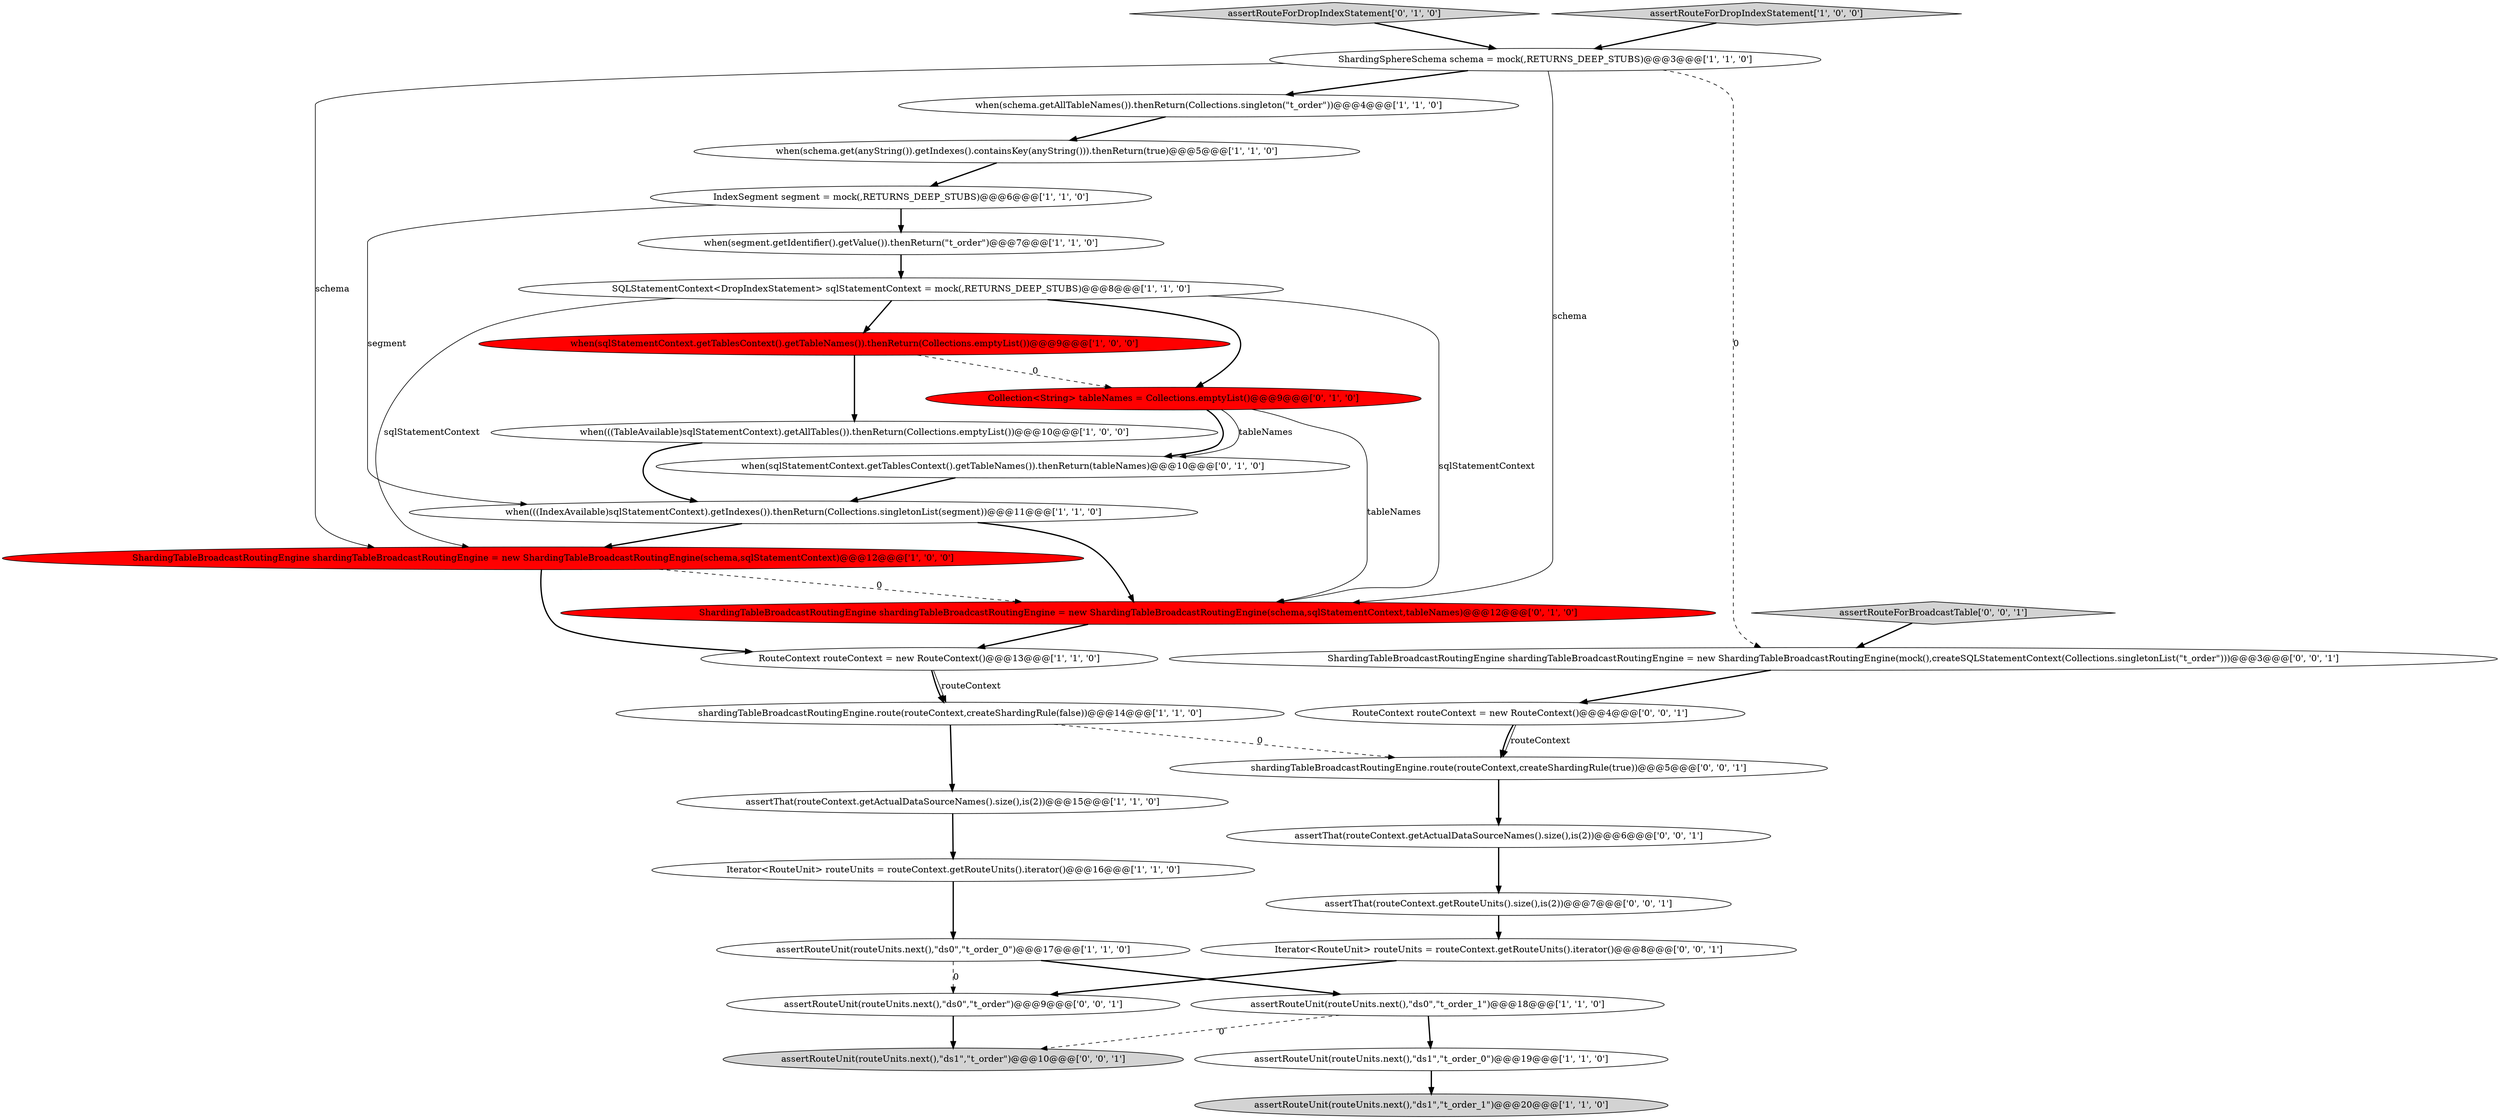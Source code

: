 digraph {
5 [style = filled, label = "RouteContext routeContext = new RouteContext()@@@13@@@['1', '1', '0']", fillcolor = white, shape = ellipse image = "AAA0AAABBB1BBB"];
6 [style = filled, label = "assertRouteUnit(routeUnits.next(),\"ds0\",\"t_order_0\")@@@17@@@['1', '1', '0']", fillcolor = white, shape = ellipse image = "AAA0AAABBB1BBB"];
14 [style = filled, label = "shardingTableBroadcastRoutingEngine.route(routeContext,createShardingRule(false))@@@14@@@['1', '1', '0']", fillcolor = white, shape = ellipse image = "AAA0AAABBB1BBB"];
23 [style = filled, label = "ShardingTableBroadcastRoutingEngine shardingTableBroadcastRoutingEngine = new ShardingTableBroadcastRoutingEngine(mock(),createSQLStatementContext(Collections.singletonList(\"t_order\")))@@@3@@@['0', '0', '1']", fillcolor = white, shape = ellipse image = "AAA0AAABBB3BBB"];
0 [style = filled, label = "when(schema.get(anyString()).getIndexes().containsKey(anyString())).thenReturn(true)@@@5@@@['1', '1', '0']", fillcolor = white, shape = ellipse image = "AAA0AAABBB1BBB"];
21 [style = filled, label = "assertRouteForDropIndexStatement['0', '1', '0']", fillcolor = lightgray, shape = diamond image = "AAA0AAABBB2BBB"];
29 [style = filled, label = "assertRouteUnit(routeUnits.next(),\"ds0\",\"t_order\")@@@9@@@['0', '0', '1']", fillcolor = white, shape = ellipse image = "AAA0AAABBB3BBB"];
16 [style = filled, label = "assertRouteUnit(routeUnits.next(),\"ds1\",\"t_order_0\")@@@19@@@['1', '1', '0']", fillcolor = white, shape = ellipse image = "AAA0AAABBB1BBB"];
13 [style = filled, label = "IndexSegment segment = mock(,RETURNS_DEEP_STUBS)@@@6@@@['1', '1', '0']", fillcolor = white, shape = ellipse image = "AAA0AAABBB1BBB"];
31 [style = filled, label = "RouteContext routeContext = new RouteContext()@@@4@@@['0', '0', '1']", fillcolor = white, shape = ellipse image = "AAA0AAABBB3BBB"];
1 [style = filled, label = "when(segment.getIdentifier().getValue()).thenReturn(\"t_order\")@@@7@@@['1', '1', '0']", fillcolor = white, shape = ellipse image = "AAA0AAABBB1BBB"];
9 [style = filled, label = "SQLStatementContext<DropIndexStatement> sqlStatementContext = mock(,RETURNS_DEEP_STUBS)@@@8@@@['1', '1', '0']", fillcolor = white, shape = ellipse image = "AAA0AAABBB1BBB"];
11 [style = filled, label = "assertThat(routeContext.getActualDataSourceNames().size(),is(2))@@@15@@@['1', '1', '0']", fillcolor = white, shape = ellipse image = "AAA0AAABBB1BBB"];
8 [style = filled, label = "ShardingSphereSchema schema = mock(,RETURNS_DEEP_STUBS)@@@3@@@['1', '1', '0']", fillcolor = white, shape = ellipse image = "AAA0AAABBB1BBB"];
10 [style = filled, label = "when(((TableAvailable)sqlStatementContext).getAllTables()).thenReturn(Collections.emptyList())@@@10@@@['1', '0', '0']", fillcolor = white, shape = ellipse image = "AAA0AAABBB1BBB"];
22 [style = filled, label = "Collection<String> tableNames = Collections.emptyList()@@@9@@@['0', '1', '0']", fillcolor = red, shape = ellipse image = "AAA1AAABBB2BBB"];
24 [style = filled, label = "assertRouteForBroadcastTable['0', '0', '1']", fillcolor = lightgray, shape = diamond image = "AAA0AAABBB3BBB"];
26 [style = filled, label = "assertThat(routeContext.getRouteUnits().size(),is(2))@@@7@@@['0', '0', '1']", fillcolor = white, shape = ellipse image = "AAA0AAABBB3BBB"];
19 [style = filled, label = "ShardingTableBroadcastRoutingEngine shardingTableBroadcastRoutingEngine = new ShardingTableBroadcastRoutingEngine(schema,sqlStatementContext,tableNames)@@@12@@@['0', '1', '0']", fillcolor = red, shape = ellipse image = "AAA1AAABBB2BBB"];
28 [style = filled, label = "assertThat(routeContext.getActualDataSourceNames().size(),is(2))@@@6@@@['0', '0', '1']", fillcolor = white, shape = ellipse image = "AAA0AAABBB3BBB"];
4 [style = filled, label = "when(sqlStatementContext.getTablesContext().getTableNames()).thenReturn(Collections.emptyList())@@@9@@@['1', '0', '0']", fillcolor = red, shape = ellipse image = "AAA1AAABBB1BBB"];
2 [style = filled, label = "assertRouteForDropIndexStatement['1', '0', '0']", fillcolor = lightgray, shape = diamond image = "AAA0AAABBB1BBB"];
18 [style = filled, label = "ShardingTableBroadcastRoutingEngine shardingTableBroadcastRoutingEngine = new ShardingTableBroadcastRoutingEngine(schema,sqlStatementContext)@@@12@@@['1', '0', '0']", fillcolor = red, shape = ellipse image = "AAA1AAABBB1BBB"];
20 [style = filled, label = "when(sqlStatementContext.getTablesContext().getTableNames()).thenReturn(tableNames)@@@10@@@['0', '1', '0']", fillcolor = white, shape = ellipse image = "AAA0AAABBB2BBB"];
7 [style = filled, label = "when(schema.getAllTableNames()).thenReturn(Collections.singleton(\"t_order\"))@@@4@@@['1', '1', '0']", fillcolor = white, shape = ellipse image = "AAA0AAABBB1BBB"];
17 [style = filled, label = "when(((IndexAvailable)sqlStatementContext).getIndexes()).thenReturn(Collections.singletonList(segment))@@@11@@@['1', '1', '0']", fillcolor = white, shape = ellipse image = "AAA0AAABBB1BBB"];
15 [style = filled, label = "Iterator<RouteUnit> routeUnits = routeContext.getRouteUnits().iterator()@@@16@@@['1', '1', '0']", fillcolor = white, shape = ellipse image = "AAA0AAABBB1BBB"];
25 [style = filled, label = "Iterator<RouteUnit> routeUnits = routeContext.getRouteUnits().iterator()@@@8@@@['0', '0', '1']", fillcolor = white, shape = ellipse image = "AAA0AAABBB3BBB"];
30 [style = filled, label = "assertRouteUnit(routeUnits.next(),\"ds1\",\"t_order\")@@@10@@@['0', '0', '1']", fillcolor = lightgray, shape = ellipse image = "AAA0AAABBB3BBB"];
3 [style = filled, label = "assertRouteUnit(routeUnits.next(),\"ds0\",\"t_order_1\")@@@18@@@['1', '1', '0']", fillcolor = white, shape = ellipse image = "AAA0AAABBB1BBB"];
12 [style = filled, label = "assertRouteUnit(routeUnits.next(),\"ds1\",\"t_order_1\")@@@20@@@['1', '1', '0']", fillcolor = lightgray, shape = ellipse image = "AAA0AAABBB1BBB"];
27 [style = filled, label = "shardingTableBroadcastRoutingEngine.route(routeContext,createShardingRule(true))@@@5@@@['0', '0', '1']", fillcolor = white, shape = ellipse image = "AAA0AAABBB3BBB"];
9->22 [style = bold, label=""];
23->31 [style = bold, label=""];
4->10 [style = bold, label=""];
6->3 [style = bold, label=""];
3->30 [style = dashed, label="0"];
20->17 [style = bold, label=""];
0->13 [style = bold, label=""];
29->30 [style = bold, label=""];
9->4 [style = bold, label=""];
27->28 [style = bold, label=""];
26->25 [style = bold, label=""];
21->8 [style = bold, label=""];
9->19 [style = solid, label="sqlStatementContext"];
9->18 [style = solid, label="sqlStatementContext"];
28->26 [style = bold, label=""];
7->0 [style = bold, label=""];
10->17 [style = bold, label=""];
15->6 [style = bold, label=""];
4->22 [style = dashed, label="0"];
5->14 [style = bold, label=""];
3->16 [style = bold, label=""];
25->29 [style = bold, label=""];
18->19 [style = dashed, label="0"];
8->18 [style = solid, label="schema"];
14->27 [style = dashed, label="0"];
17->19 [style = bold, label=""];
13->17 [style = solid, label="segment"];
13->1 [style = bold, label=""];
11->15 [style = bold, label=""];
1->9 [style = bold, label=""];
8->7 [style = bold, label=""];
22->20 [style = solid, label="tableNames"];
19->5 [style = bold, label=""];
6->29 [style = dashed, label="0"];
22->20 [style = bold, label=""];
31->27 [style = bold, label=""];
22->19 [style = solid, label="tableNames"];
18->5 [style = bold, label=""];
8->19 [style = solid, label="schema"];
5->14 [style = solid, label="routeContext"];
31->27 [style = solid, label="routeContext"];
14->11 [style = bold, label=""];
16->12 [style = bold, label=""];
17->18 [style = bold, label=""];
2->8 [style = bold, label=""];
8->23 [style = dashed, label="0"];
24->23 [style = bold, label=""];
}
